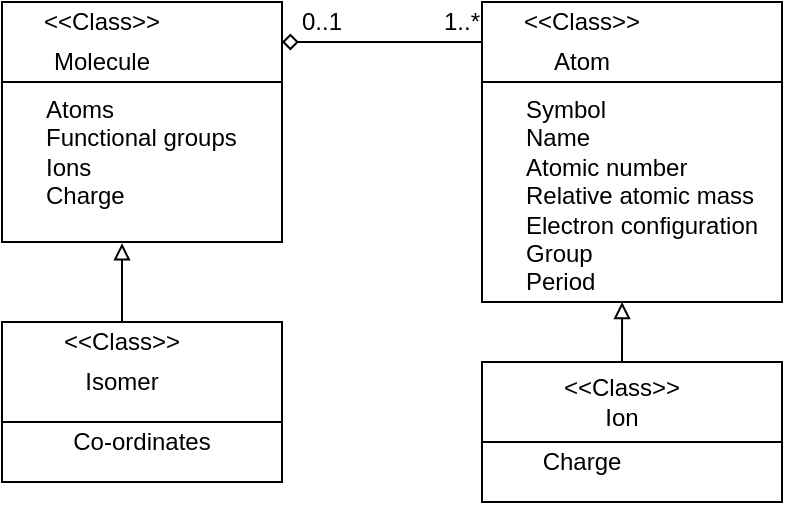 <mxfile version="12.9.2" type="device"><diagram id="-YwsGQPaZ9_nkitwhzhA" name="Page-1"><mxGraphModel dx="782" dy="380" grid="1" gridSize="10" guides="1" tooltips="1" connect="1" arrows="1" fold="1" page="1" pageScale="1" pageWidth="827" pageHeight="1169" math="0" shadow="0"><root><mxCell id="0"/><mxCell id="1" parent="0"/><mxCell id="azJ7JiyfWkwYzx5OPJdi-24" value="" style="rounded=0;whiteSpace=wrap;html=1;align=left;" vertex="1" parent="1"><mxGeometry x="530" y="370" width="150" height="30" as="geometry"/></mxCell><mxCell id="azJ7JiyfWkwYzx5OPJdi-27" style="edgeStyle=orthogonalEdgeStyle;rounded=0;orthogonalLoop=1;jettySize=auto;html=1;exitX=0.5;exitY=0;exitDx=0;exitDy=0;entryX=0.417;entryY=1;entryDx=0;entryDy=0;entryPerimeter=0;endArrow=block;endFill=0;" edge="1" parent="1" source="azJ7JiyfWkwYzx5OPJdi-23" target="azJ7JiyfWkwYzx5OPJdi-17"><mxGeometry relative="1" as="geometry"/></mxCell><mxCell id="azJ7JiyfWkwYzx5OPJdi-23" value="" style="rounded=0;whiteSpace=wrap;html=1;align=left;" vertex="1" parent="1"><mxGeometry x="530" y="330" width="150" height="40" as="geometry"/></mxCell><mxCell id="azJ7JiyfWkwYzx5OPJdi-19" value="" style="rounded=0;whiteSpace=wrap;html=1;align=left;" vertex="1" parent="1"><mxGeometry x="530" y="190" width="150" height="110" as="geometry"/></mxCell><mxCell id="azJ7JiyfWkwYzx5OPJdi-20" style="edgeStyle=orthogonalEdgeStyle;rounded=0;orthogonalLoop=1;jettySize=auto;html=1;exitX=0;exitY=0.5;exitDx=0;exitDy=0;entryX=1;entryY=0.5;entryDx=0;entryDy=0;endArrow=diamond;endFill=0;" edge="1" parent="1" source="azJ7JiyfWkwYzx5OPJdi-18" target="azJ7JiyfWkwYzx5OPJdi-8"><mxGeometry relative="1" as="geometry"/></mxCell><mxCell id="azJ7JiyfWkwYzx5OPJdi-18" value="" style="rounded=0;whiteSpace=wrap;html=1;align=left;" vertex="1" parent="1"><mxGeometry x="530" y="150" width="150" height="40" as="geometry"/></mxCell><mxCell id="azJ7JiyfWkwYzx5OPJdi-14" value="" style="rounded=0;whiteSpace=wrap;html=1;align=left;" vertex="1" parent="1"><mxGeometry x="290" y="360" width="140" height="30" as="geometry"/></mxCell><mxCell id="azJ7JiyfWkwYzx5OPJdi-12" value="" style="rounded=0;whiteSpace=wrap;html=1;align=left;" vertex="1" parent="1"><mxGeometry x="290" y="310" width="140" height="50" as="geometry"/></mxCell><mxCell id="azJ7JiyfWkwYzx5OPJdi-7" value="" style="rounded=0;whiteSpace=wrap;html=1;align=left;" vertex="1" parent="1"><mxGeometry x="290" y="150" width="140" height="120" as="geometry"/></mxCell><mxCell id="azJ7JiyfWkwYzx5OPJdi-8" value="" style="rounded=0;whiteSpace=wrap;html=1;align=left;" vertex="1" parent="1"><mxGeometry x="290" y="150" width="140" height="40" as="geometry"/></mxCell><mxCell id="azJ7JiyfWkwYzx5OPJdi-1" value="Molecule" style="text;html=1;strokeColor=none;fillColor=none;align=center;verticalAlign=middle;whiteSpace=wrap;rounded=0;" vertex="1" parent="1"><mxGeometry x="320" y="170" width="40" height="20" as="geometry"/></mxCell><mxCell id="azJ7JiyfWkwYzx5OPJdi-2" value="Atom" style="text;html=1;strokeColor=none;fillColor=none;align=center;verticalAlign=middle;whiteSpace=wrap;rounded=0;" vertex="1" parent="1"><mxGeometry x="560" y="170" width="40" height="20" as="geometry"/></mxCell><mxCell id="azJ7JiyfWkwYzx5OPJdi-3" value="Isomer" style="text;html=1;strokeColor=none;fillColor=none;align=center;verticalAlign=middle;whiteSpace=wrap;rounded=0;" vertex="1" parent="1"><mxGeometry x="330" y="330" width="40" height="20" as="geometry"/></mxCell><mxCell id="azJ7JiyfWkwYzx5OPJdi-4" value="&amp;lt;&amp;lt;Class&amp;gt;&amp;gt;" style="text;html=1;strokeColor=none;fillColor=none;align=center;verticalAlign=middle;whiteSpace=wrap;rounded=0;" vertex="1" parent="1"><mxGeometry x="320" y="150" width="40" height="20" as="geometry"/></mxCell><mxCell id="azJ7JiyfWkwYzx5OPJdi-6" value="Atoms&lt;br&gt;Functional groups&lt;br&gt;Ions&lt;br&gt;Charge" style="text;html=1;strokeColor=none;fillColor=none;align=left;verticalAlign=top;whiteSpace=wrap;rounded=0;" vertex="1" parent="1"><mxGeometry x="310" y="190" width="100" height="80" as="geometry"/></mxCell><mxCell id="azJ7JiyfWkwYzx5OPJdi-15" style="edgeStyle=orthogonalEdgeStyle;rounded=0;orthogonalLoop=1;jettySize=auto;html=1;exitX=0.5;exitY=0;exitDx=0;exitDy=0;entryX=0.4;entryY=1.008;entryDx=0;entryDy=0;entryPerimeter=0;endArrow=block;endFill=0;" edge="1" parent="1" source="azJ7JiyfWkwYzx5OPJdi-11" target="azJ7JiyfWkwYzx5OPJdi-6"><mxGeometry relative="1" as="geometry"/></mxCell><mxCell id="azJ7JiyfWkwYzx5OPJdi-11" value="&amp;lt;&amp;lt;Class&amp;gt;&amp;gt;" style="text;html=1;strokeColor=none;fillColor=none;align=center;verticalAlign=middle;whiteSpace=wrap;rounded=0;" vertex="1" parent="1"><mxGeometry x="330" y="310" width="40" height="20" as="geometry"/></mxCell><mxCell id="azJ7JiyfWkwYzx5OPJdi-13" value="Co-ordinates" style="text;html=1;strokeColor=none;fillColor=none;align=center;verticalAlign=middle;whiteSpace=wrap;rounded=0;" vertex="1" parent="1"><mxGeometry x="315" y="360" width="90" height="20" as="geometry"/></mxCell><mxCell id="azJ7JiyfWkwYzx5OPJdi-16" value="&amp;lt;&amp;lt;Class&amp;gt;&amp;gt;" style="text;html=1;strokeColor=none;fillColor=none;align=center;verticalAlign=middle;whiteSpace=wrap;rounded=0;" vertex="1" parent="1"><mxGeometry x="560" y="150" width="40" height="20" as="geometry"/></mxCell><mxCell id="azJ7JiyfWkwYzx5OPJdi-17" value="Symbol&lt;br&gt;Name&lt;br&gt;Atomic number&lt;br&gt;Relative atomic mass&lt;br&gt;Electron configuration&lt;br&gt;Group&lt;br&gt;Period" style="text;html=1;strokeColor=none;fillColor=none;align=left;verticalAlign=top;whiteSpace=wrap;rounded=0;" vertex="1" parent="1"><mxGeometry x="550" y="190" width="120" height="110" as="geometry"/></mxCell><mxCell id="azJ7JiyfWkwYzx5OPJdi-21" value="&amp;lt;&amp;lt;Class&amp;gt;&amp;gt;&lt;br&gt;Ion" style="text;html=1;strokeColor=none;fillColor=none;align=center;verticalAlign=middle;whiteSpace=wrap;rounded=0;" vertex="1" parent="1"><mxGeometry x="580" y="340" width="40" height="20" as="geometry"/></mxCell><mxCell id="azJ7JiyfWkwYzx5OPJdi-22" value="Charge" style="text;html=1;strokeColor=none;fillColor=none;align=center;verticalAlign=middle;whiteSpace=wrap;rounded=0;" vertex="1" parent="1"><mxGeometry x="560" y="370" width="40" height="20" as="geometry"/></mxCell><mxCell id="azJ7JiyfWkwYzx5OPJdi-28" value="0..1" style="text;html=1;strokeColor=none;fillColor=none;align=center;verticalAlign=middle;whiteSpace=wrap;rounded=0;" vertex="1" parent="1"><mxGeometry x="430" y="150" width="40" height="20" as="geometry"/></mxCell><mxCell id="azJ7JiyfWkwYzx5OPJdi-29" value="1..*" style="text;html=1;strokeColor=none;fillColor=none;align=center;verticalAlign=middle;whiteSpace=wrap;rounded=0;" vertex="1" parent="1"><mxGeometry x="500" y="150" width="40" height="20" as="geometry"/></mxCell></root></mxGraphModel></diagram></mxfile>
